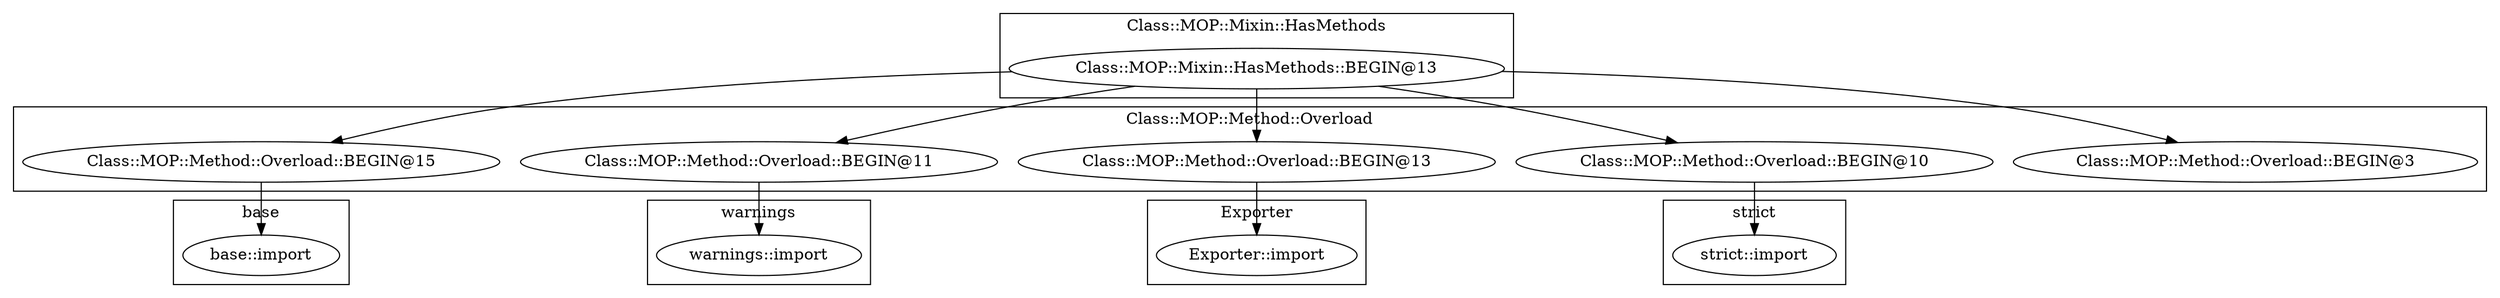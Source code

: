 digraph {
graph [overlap=false]
subgraph cluster_Class_MOP_Mixin_HasMethods {
	label="Class::MOP::Mixin::HasMethods";
	"Class::MOP::Mixin::HasMethods::BEGIN@13";
}
subgraph cluster_warnings {
	label="warnings";
	"warnings::import";
}
subgraph cluster_base {
	label="base";
	"base::import";
}
subgraph cluster_Exporter {
	label="Exporter";
	"Exporter::import";
}
subgraph cluster_Class_MOP_Method_Overload {
	label="Class::MOP::Method::Overload";
	"Class::MOP::Method::Overload::BEGIN@3";
	"Class::MOP::Method::Overload::BEGIN@15";
	"Class::MOP::Method::Overload::BEGIN@11";
	"Class::MOP::Method::Overload::BEGIN@13";
	"Class::MOP::Method::Overload::BEGIN@10";
}
subgraph cluster_strict {
	label="strict";
	"strict::import";
}
"Class::MOP::Mixin::HasMethods::BEGIN@13" -> "Class::MOP::Method::Overload::BEGIN@15";
"Class::MOP::Mixin::HasMethods::BEGIN@13" -> "Class::MOP::Method::Overload::BEGIN@3";
"Class::MOP::Method::Overload::BEGIN@10" -> "strict::import";
"Class::MOP::Mixin::HasMethods::BEGIN@13" -> "Class::MOP::Method::Overload::BEGIN@10";
"Class::MOP::Method::Overload::BEGIN@13" -> "Exporter::import";
"Class::MOP::Mixin::HasMethods::BEGIN@13" -> "Class::MOP::Method::Overload::BEGIN@13";
"Class::MOP::Method::Overload::BEGIN@15" -> "base::import";
"Class::MOP::Method::Overload::BEGIN@11" -> "warnings::import";
"Class::MOP::Mixin::HasMethods::BEGIN@13" -> "Class::MOP::Method::Overload::BEGIN@11";
}

